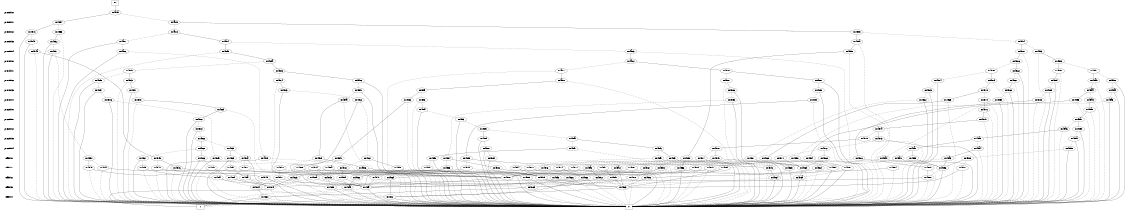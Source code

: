 digraph "DD" {
size = "7.5,10"
center = true;
edge [dir = none];
{ node [shape = plaintext];
  edge [style = invis];
  "CONST NODES" [style = invis];
" pre0_bit0 " -> " pre0_bit1 " -> " pre0_bit2 " -> " pre0_bit3 " -> " pre0_bit4 " -> " pre1_bit0 " -> " pre1_bit1 " -> " pre1_bit2 " -> " pre1_bit3 " -> " pre1_bit4 " -> " pre2_bit0 " -> " pre2_bit1 " -> " pre2_bit2 " -> " pre2_bit3 " -> " pre2_bit4 " -> " eff_bit0 " -> " eff_bit1 " -> " eff_bit2 " -> " eff_bit3 " -> " eff_bit4 " -> "CONST NODES"; 
}
{ rank = same; node [shape = box]; edge [style = invis];
"F0"; }
{ rank = same; " pre0_bit0 ";
"0x4a0a";
}
{ rank = same; " pre0_bit1 ";
"0x4954";
"0x4a09";
}
{ rank = same; " pre0_bit2 ";
"0x49b5";
"0x4953";
"0x4a08";
"0x494c";
}
{ rank = same; " pre0_bit3 ";
"0x4a07";
"0x494b";
"0x4a04";
"0x4952";
"0x495a";
"0x49b4";
}
{ rank = same; " pre0_bit4 ";
"0x4a06";
"0x4959";
"0x4987";
"0x49b3";
"0x4951";
"0x49db";
"0x4a03";
"0x494a";
}
{ rank = same; " pre1_bit0 ";
"0x4a02";
"0x49da";
"0x49b2";
"0x4986";
}
{ rank = same; " pre1_bit1 ";
"0x49c5";
"0x4962";
"0x4985";
"0x49d9";
"0x4a01";
"0x49e8";
"0x49b1";
"0x4990";
}
{ rank = same; " pre1_bit2 ";
"0x49bc";
"0x49c4";
"0x49d2";
"0x49e1";
"0x4984";
"0x4a00";
"0x4961";
"0x497f";
"0x49ab";
"0x498f";
"0x49b0";
"0x49e7";
"0x49d8";
}
{ rank = same; " pre1_bit3 ";
"0x49ff";
"0x4960";
"0x497e";
"0x49e0";
"0x4983";
"0x49c3";
"0x49e6";
"0x498e";
"0x49af";
"0x49aa";
"0x49d1";
"0x49d7";
"0x49bb";
}
{ rank = same; " pre1_bit4 ";
"0x495f";
"0x49ba";
"0x49d0";
"0x4982";
"0x49ec";
"0x49c2";
"0x49fe";
"0x49e5";
"0x4969";
"0x497d";
"0x498d";
"0x4995";
"0x49a9";
"0x49ae";
"0x49df";
"0x49d6";
}
{ rank = same; " pre2_bit0 ";
"0x49a8";
"0x49fd";
"0x49cf";
"0x497c";
}
{ rank = same; " pre2_bit1 ";
"0x49fc";
"0x497b";
"0x49a7";
"0x49ce";
}
{ rank = same; " pre2_bit2 ";
"0x497a";
"0x49a6";
"0x49fb";
"0x49cd";
"0x499b";
}
{ rank = same; " pre2_bit3 ";
"0x49cc";
"0x4979";
"0x49a5";
"0x49ef";
"0x4973";
"0x49fa";
"0x499a";
}
{ rank = same; " pre2_bit4 ";
"0x49a4";
"0x49c8";
"0x4972";
"0x49ee";
"0x49f9";
"0x49f6";
"0x49cb";
"0x49a1";
"0x4999";
"0x4978";
}
{ rank = same; " eff_bit0 ";
"0x495e";
"0x49ed";
"0x4a05";
"0x4950";
"0x49ca";
"0x49e4";
"0x4981";
"0x4958";
"0x4968";
"0x49ad";
"0x4998";
"0x49c6";
"0x496e";
"0x498c";
"0x49b9";
"0x4971";
"0x49f2";
"0x49c7";
"0x499e";
"0x49a0";
"0x49d5";
"0x49f5";
"0x4975";
"0x4949";
"0x49eb";
"0x49a3";
"0x4977";
"0x4994";
"0x49f8";
"0x49c9";
"0x49de";
"0x49c1";
}
{ rank = same; " eff_bit1 ";
"0x49dd";
"0x49be";
"0x49b8";
"0x49e2";
"0x49c0";
"0x4957";
"0x48f5";
"0x49a2";
"0x48fb";
"0x4946";
"0x4965";
"0x4967";
"0x4974";
"0x495d";
"0x49dc";
"0x4996";
"0x49d4";
"0x496b";
"0x496d";
"0x4993";
"0x4991";
"0x49f7";
"0x49f4";
"0x4989";
"0x498b";
"0x499d";
"0x49ea";
"0x49e9";
"0x48f0";
"0x4980";
"0x494f";
"0x4976";
"0x49ac";
"0x495b";
"0x4956";
"0x4948";
"0x499f";
"0x494e";
"0x49b6";
"0x4901";
"0x4997";
"0x49e3";
"0x4970";
"0x49f1";
}
{ rank = same; " eff_bit2 ";
"0x48ef";
"0x48fa";
"0x499c";
"0x4992";
"0x496a";
"0x49f3";
"0x4988";
"0x4955";
"0x4964";
"0x49f0";
"0x496c";
"0x4878";
"0x49d3";
"0x49bf";
"0x4923";
"0x4966";
"0x48f4";
"0x494d";
"0x496f";
"0x4900";
"0x495c";
"0x49b7";
"0x498a";
"0x49bd";
"0x4947";
}
{ rank = same; " eff_bit3 ";
"0x48ff";
"0x48ee";
"0x4963";
"0x487f";
"0x4865";
"0x48af";
"0x48dd";
}
{ rank = same; " eff_bit4 ";
"0x4860";
"0x4861";
}
{ rank = same; "CONST NODES";
{ node [shape = box]; "0x3ffa";
"0x3ff9";
}
}
"F0" -> "0x4a0a" [style = solid];
"0x4a0a" -> "0x4954";
"0x4a0a" -> "0x4a09" [style = dashed];
"0x4954" -> "0x494c";
"0x4954" -> "0x4953" [style = dashed];
"0x4a09" -> "0x49b5";
"0x4a09" -> "0x4a08" [style = dashed];
"0x49b5" -> "0x495a";
"0x49b5" -> "0x49b4" [style = dashed];
"0x4953" -> "0x4952";
"0x4953" -> "0x3ffa" [style = dashed];
"0x4a08" -> "0x4a04";
"0x4a08" -> "0x4a07" [style = dashed];
"0x494c" -> "0x3ffa";
"0x494c" -> "0x494b" [style = dashed];
"0x4a07" -> "0x3ffa";
"0x4a07" -> "0x4a06" [style = dashed];
"0x494b" -> "0x3ffa";
"0x494b" -> "0x494a" [style = dashed];
"0x4a04" -> "0x49db";
"0x4a04" -> "0x4a03" [style = dashed];
"0x4952" -> "0x3ffa";
"0x4952" -> "0x4951" [style = dashed];
"0x495a" -> "0x4959";
"0x495a" -> "0x3ffa" [style = dashed];
"0x49b4" -> "0x4987";
"0x49b4" -> "0x49b3" [style = dashed];
"0x4a06" -> "0x3ffa";
"0x4a06" -> "0x4a05" [style = dashed];
"0x4959" -> "0x4958";
"0x4959" -> "0x3ffa" [style = dashed];
"0x4987" -> "0x4986";
"0x4987" -> "0x3ffa" [style = dashed];
"0x49b3" -> "0x49b2";
"0x49b3" -> "0x3ffa" [style = dashed];
"0x4951" -> "0x3ffa";
"0x4951" -> "0x4950" [style = dashed];
"0x49db" -> "0x49da";
"0x49db" -> "0x3ffa" [style = dashed];
"0x4a03" -> "0x4a02";
"0x4a03" -> "0x3ffa" [style = dashed];
"0x494a" -> "0x4949";
"0x494a" -> "0x3ffa" [style = dashed];
"0x4a02" -> "0x49e8";
"0x4a02" -> "0x4a01" [style = dashed];
"0x49da" -> "0x49c5";
"0x49da" -> "0x49d9" [style = dashed];
"0x49b2" -> "0x4990";
"0x49b2" -> "0x49b1" [style = dashed];
"0x4986" -> "0x4962";
"0x4986" -> "0x4985" [style = dashed];
"0x49c5" -> "0x49bc";
"0x49c5" -> "0x49c4" [style = dashed];
"0x4962" -> "0x3ffa";
"0x4962" -> "0x4961" [style = dashed];
"0x4985" -> "0x497f";
"0x4985" -> "0x4984" [style = dashed];
"0x49d9" -> "0x49d2";
"0x49d9" -> "0x49d8" [style = dashed];
"0x4a01" -> "0x4a00";
"0x4a01" -> "0x3ffa" [style = dashed];
"0x49e8" -> "0x49e1";
"0x49e8" -> "0x49e7" [style = dashed];
"0x49b1" -> "0x49ab";
"0x49b1" -> "0x49b0" [style = dashed];
"0x4990" -> "0x498f";
"0x4990" -> "0x3ffa" [style = dashed];
"0x49bc" -> "0x3ffa";
"0x49bc" -> "0x49bb" [style = dashed];
"0x49c4" -> "0x49c3";
"0x49c4" -> "0x3ffa" [style = dashed];
"0x49d2" -> "0x49d1";
"0x49d2" -> "0x3ffa" [style = dashed];
"0x49e1" -> "0x3ffa";
"0x49e1" -> "0x49e0" [style = dashed];
"0x4984" -> "0x3ffa";
"0x4984" -> "0x4983" [style = dashed];
"0x4a00" -> "0x49ff";
"0x4a00" -> "0x3ffa" [style = dashed];
"0x4961" -> "0x4960";
"0x4961" -> "0x3ffa" [style = dashed];
"0x497f" -> "0x497e";
"0x497f" -> "0x3ffa" [style = dashed];
"0x49ab" -> "0x49aa";
"0x49ab" -> "0x3ffa" [style = dashed];
"0x498f" -> "0x3ffa";
"0x498f" -> "0x498e" [style = dashed];
"0x49b0" -> "0x3ffa";
"0x49b0" -> "0x49af" [style = dashed];
"0x49e7" -> "0x49e6";
"0x49e7" -> "0x3ffa" [style = dashed];
"0x49d8" -> "0x3ffa";
"0x49d8" -> "0x49d7" [style = dashed];
"0x49ff" -> "0x49ec";
"0x49ff" -> "0x49fe" [style = dashed];
"0x4960" -> "0x3ffa";
"0x4960" -> "0x495f" [style = dashed];
"0x497e" -> "0x4969";
"0x497e" -> "0x497d" [style = dashed];
"0x49e0" -> "0x3ffa";
"0x49e0" -> "0x49df" [style = dashed];
"0x4983" -> "0x3ffa";
"0x4983" -> "0x4982" [style = dashed];
"0x49c3" -> "0x3ffa";
"0x49c3" -> "0x49c2" [style = dashed];
"0x49e6" -> "0x3ffa";
"0x49e6" -> "0x49e5" [style = dashed];
"0x498e" -> "0x3ffa";
"0x498e" -> "0x498d" [style = dashed];
"0x49af" -> "0x3ffa";
"0x49af" -> "0x49ae" [style = dashed];
"0x49aa" -> "0x4995";
"0x49aa" -> "0x49a9" [style = dashed];
"0x49d1" -> "0x3ffa";
"0x49d1" -> "0x49d0" [style = dashed];
"0x49d7" -> "0x3ffa";
"0x49d7" -> "0x49d6" [style = dashed];
"0x49bb" -> "0x3ffa";
"0x49bb" -> "0x49ba" [style = dashed];
"0x495f" -> "0x3ffa";
"0x495f" -> "0x495e" [style = dashed];
"0x49ba" -> "0x49b9";
"0x49ba" -> "0x3ffa" [style = dashed];
"0x49d0" -> "0x49cf";
"0x49d0" -> "0x3ffa" [style = dashed];
"0x4982" -> "0x3ffa";
"0x4982" -> "0x4981" [style = dashed];
"0x49ec" -> "0x49eb";
"0x49ec" -> "0x3ffa" [style = dashed];
"0x49c2" -> "0x3ffa";
"0x49c2" -> "0x49c1" [style = dashed];
"0x49fe" -> "0x49fd";
"0x49fe" -> "0x3ffa" [style = dashed];
"0x49e5" -> "0x3ffa";
"0x49e5" -> "0x49e4" [style = dashed];
"0x4969" -> "0x4968";
"0x4969" -> "0x3ffa" [style = dashed];
"0x497d" -> "0x497c";
"0x497d" -> "0x3ffa" [style = dashed];
"0x498d" -> "0x498c";
"0x498d" -> "0x3ffa" [style = dashed];
"0x4995" -> "0x4994";
"0x4995" -> "0x3ffa" [style = dashed];
"0x49a9" -> "0x49a8";
"0x49a9" -> "0x3ffa" [style = dashed];
"0x49ae" -> "0x3ffa";
"0x49ae" -> "0x49ad" [style = dashed];
"0x49df" -> "0x49de";
"0x49df" -> "0x3ffa" [style = dashed];
"0x49d6" -> "0x3ffa";
"0x49d6" -> "0x49d5" [style = dashed];
"0x49a8" -> "0x49a7";
"0x49a8" -> "0x3ffa" [style = dashed];
"0x49fd" -> "0x3ffa";
"0x49fd" -> "0x49fc" [style = dashed];
"0x49cf" -> "0x49ce";
"0x49cf" -> "0x3ffa" [style = dashed];
"0x497c" -> "0x497b";
"0x497c" -> "0x3ffa" [style = dashed];
"0x49fc" -> "0x3ffa";
"0x49fc" -> "0x49fb" [style = dashed];
"0x497b" -> "0x497a";
"0x497b" -> "0x3ffa" [style = dashed];
"0x49a7" -> "0x499b";
"0x49a7" -> "0x49a6" [style = dashed];
"0x49ce" -> "0x3ffa";
"0x49ce" -> "0x49cd" [style = dashed];
"0x497a" -> "0x4973";
"0x497a" -> "0x4979" [style = dashed];
"0x49a6" -> "0x49a5";
"0x49a6" -> "0x3ffa" [style = dashed];
"0x49fb" -> "0x49ef";
"0x49fb" -> "0x49fa" [style = dashed];
"0x49cd" -> "0x3ffa";
"0x49cd" -> "0x49cc" [style = dashed];
"0x499b" -> "0x3ffa";
"0x499b" -> "0x499a" [style = dashed];
"0x49cc" -> "0x49c8";
"0x49cc" -> "0x49cb" [style = dashed];
"0x4979" -> "0x4978";
"0x4979" -> "0x3ffa" [style = dashed];
"0x49a5" -> "0x49a1";
"0x49a5" -> "0x49a4" [style = dashed];
"0x49ef" -> "0x3ffa";
"0x49ef" -> "0x49ee" [style = dashed];
"0x4973" -> "0x3ffa";
"0x4973" -> "0x4972" [style = dashed];
"0x49fa" -> "0x49f6";
"0x49fa" -> "0x49f9" [style = dashed];
"0x499a" -> "0x3ffa";
"0x499a" -> "0x4999" [style = dashed];
"0x49a4" -> "0x49a3";
"0x49a4" -> "0x3ffa" [style = dashed];
"0x49c8" -> "0x49c6";
"0x49c8" -> "0x49c7" [style = dashed];
"0x4972" -> "0x496e";
"0x4972" -> "0x4971" [style = dashed];
"0x49ee" -> "0x3ffa";
"0x49ee" -> "0x49ed" [style = dashed];
"0x49f9" -> "0x49f8";
"0x49f9" -> "0x3ffa" [style = dashed];
"0x49f6" -> "0x49f2";
"0x49f6" -> "0x49f5" [style = dashed];
"0x49cb" -> "0x49c9";
"0x49cb" -> "0x49ca" [style = dashed];
"0x49a1" -> "0x499e";
"0x49a1" -> "0x49a0" [style = dashed];
"0x4999" -> "0x3ffa";
"0x4999" -> "0x4998" [style = dashed];
"0x4978" -> "0x4975";
"0x4978" -> "0x4977" [style = dashed];
"0x495e" -> "0x495b";
"0x495e" -> "0x495d" [style = dashed];
"0x49ed" -> "0x3ffa";
"0x49ed" -> "0x49bd" [style = dashed];
"0x4a05" -> "0x3ffa";
"0x4a05" -> "0x4900" [style = dashed];
"0x4950" -> "0x494e";
"0x4950" -> "0x494f" [style = dashed];
"0x49ca" -> "0x3ffa";
"0x49ca" -> "0x4901" [style = dashed];
"0x49e4" -> "0x49e2";
"0x49e4" -> "0x49e3" [style = dashed];
"0x4981" -> "0x3ffa";
"0x4981" -> "0x4980" [style = dashed];
"0x4958" -> "0x4956";
"0x4958" -> "0x4957" [style = dashed];
"0x4968" -> "0x4965";
"0x4968" -> "0x4967" [style = dashed];
"0x49ad" -> "0x3ffa";
"0x49ad" -> "0x49ac" [style = dashed];
"0x4998" -> "0x4996";
"0x4998" -> "0x4997" [style = dashed];
"0x49c6" -> "0x3ffa";
"0x49c6" -> "0x48f0" [style = dashed];
"0x496e" -> "0x496b";
"0x496e" -> "0x496d" [style = dashed];
"0x498c" -> "0x4989";
"0x498c" -> "0x498b" [style = dashed];
"0x49b9" -> "0x49b6";
"0x49b9" -> "0x49b8" [style = dashed];
"0x4971" -> "0x496b";
"0x4971" -> "0x4970" [style = dashed];
"0x49f2" -> "0x3ffa";
"0x49f2" -> "0x49f1" [style = dashed];
"0x49c7" -> "0x3ffa";
"0x49c7" -> "0x48f5" [style = dashed];
"0x499e" -> "0x4996";
"0x499e" -> "0x499d" [style = dashed];
"0x49a0" -> "0x4996";
"0x49a0" -> "0x499f" [style = dashed];
"0x49d5" -> "0x3ffa";
"0x49d5" -> "0x49d4" [style = dashed];
"0x49f5" -> "0x3ffa";
"0x49f5" -> "0x49f4" [style = dashed];
"0x4975" -> "0x496b";
"0x4975" -> "0x4974" [style = dashed];
"0x4949" -> "0x4946";
"0x4949" -> "0x4948" [style = dashed];
"0x49eb" -> "0x49e9";
"0x49eb" -> "0x49ea" [style = dashed];
"0x49a3" -> "0x4996";
"0x49a3" -> "0x49a2" [style = dashed];
"0x4977" -> "0x496b";
"0x4977" -> "0x4976" [style = dashed];
"0x4994" -> "0x4991";
"0x4994" -> "0x4993" [style = dashed];
"0x49f8" -> "0x3ffa";
"0x49f8" -> "0x49f7" [style = dashed];
"0x49c9" -> "0x3ffa";
"0x49c9" -> "0x48fb" [style = dashed];
"0x49de" -> "0x49dc";
"0x49de" -> "0x49dd" [style = dashed];
"0x49c1" -> "0x49be";
"0x49c1" -> "0x49c0" [style = dashed];
"0x49dd" -> "0x4947";
"0x49dd" -> "0x49bd" [style = dashed];
"0x49be" -> "0x3ffa";
"0x49be" -> "0x49bd" [style = dashed];
"0x49b8" -> "0x49b7";
"0x49b8" -> "0x3ffa" [style = dashed];
"0x49e2" -> "0x3ffa";
"0x49e2" -> "0x4900" [style = dashed];
"0x49c0" -> "0x49bf";
"0x49c0" -> "0x3ffa" [style = dashed];
"0x4957" -> "0x4900";
"0x4957" -> "0x4878" [style = dashed];
"0x48f5" -> "0x48f4";
"0x48f5" -> "0x3ffa" [style = dashed];
"0x49a2" -> "0x4963";
"0x49a2" -> "0x4900" [style = dashed];
"0x48fb" -> "0x48fa";
"0x48fb" -> "0x3ffa" [style = dashed];
"0x4946" -> "0x4900";
"0x4946" -> "0x3ffa" [style = dashed];
"0x4965" -> "0x3ffa";
"0x4965" -> "0x4964" [style = dashed];
"0x4967" -> "0x4966";
"0x4967" -> "0x4878" [style = dashed];
"0x4974" -> "0x496c";
"0x4974" -> "0x4878" [style = dashed];
"0x495d" -> "0x495c";
"0x495d" -> "0x3ffa" [style = dashed];
"0x49dc" -> "0x4964";
"0x49dc" -> "0x3ffa" [style = dashed];
"0x4996" -> "0x3ffa";
"0x4996" -> "0x4988" [style = dashed];
"0x49d4" -> "0x49d3";
"0x49d4" -> "0x4900" [style = dashed];
"0x496b" -> "0x496a";
"0x496b" -> "0x3ffa" [style = dashed];
"0x496d" -> "0x496c";
"0x496d" -> "0x3ffa" [style = dashed];
"0x4993" -> "0x4992";
"0x4993" -> "0x4878" [style = dashed];
"0x4991" -> "0x3ffa";
"0x4991" -> "0x496a" [style = dashed];
"0x49f7" -> "0x49bd";
"0x49f7" -> "0x4923" [style = dashed];
"0x49f4" -> "0x49f3";
"0x49f4" -> "0x49bd" [style = dashed];
"0x4989" -> "0x4988";
"0x4989" -> "0x3ffa" [style = dashed];
"0x498b" -> "0x498a";
"0x498b" -> "0x3ffa" [style = dashed];
"0x499d" -> "0x499c";
"0x499d" -> "0x3ffa" [style = dashed];
"0x49ea" -> "0x4900";
"0x49ea" -> "0x4923" [style = dashed];
"0x49e9" -> "0x3ffa";
"0x49e9" -> "0x494d" [style = dashed];
"0x48f0" -> "0x48ef";
"0x48f0" -> "0x3ffa" [style = dashed];
"0x4980" -> "0x4966";
"0x4980" -> "0x4900" [style = dashed];
"0x494f" -> "0x48ff";
"0x494f" -> "0x3ffa" [style = dashed];
"0x4976" -> "0x496c";
"0x4976" -> "0x4900" [style = dashed];
"0x49ac" -> "0x4992";
"0x49ac" -> "0x4900" [style = dashed];
"0x495b" -> "0x3ffa";
"0x495b" -> "0x4878" [style = dashed];
"0x4956" -> "0x3ffa";
"0x4956" -> "0x4955" [style = dashed];
"0x4948" -> "0x4947";
"0x4948" -> "0x3ffa" [style = dashed];
"0x499f" -> "0x4963";
"0x499f" -> "0x4878" [style = dashed];
"0x494e" -> "0x494d";
"0x494e" -> "0x3ffa" [style = dashed];
"0x49b6" -> "0x4955";
"0x49b6" -> "0x3ffa" [style = dashed];
"0x4901" -> "0x48ef";
"0x4901" -> "0x4900" [style = dashed];
"0x4997" -> "0x4963";
"0x4997" -> "0x3ffa" [style = dashed];
"0x49e3" -> "0x48ff";
"0x49e3" -> "0x49bd" [style = dashed];
"0x4970" -> "0x496f";
"0x4970" -> "0x3ffa" [style = dashed];
"0x49f1" -> "0x49f0";
"0x49f1" -> "0x49bd" [style = dashed];
"0x48ef" -> "0x487f";
"0x48ef" -> "0x48ee" [style = dashed];
"0x48fa" -> "0x487f";
"0x48fa" -> "0x48af" [style = dashed];
"0x499c" -> "0x4963";
"0x499c" -> "0x487f" [style = dashed];
"0x4992" -> "0x48ff";
"0x4992" -> "0x4963" [style = dashed];
"0x496a" -> "0x3ffa";
"0x496a" -> "0x48ff" [style = dashed];
"0x49f3" -> "0x4963";
"0x49f3" -> "0x48ff" [style = dashed];
"0x4988" -> "0x48ee";
"0x4988" -> "0x3ffa" [style = dashed];
"0x4955" -> "0x3ffa";
"0x4955" -> "0x4865" [style = dashed];
"0x4964" -> "0x3ffa";
"0x4964" -> "0x4963" [style = dashed];
"0x49f0" -> "0x4963";
"0x49f0" -> "0x4865" [style = dashed];
"0x496c" -> "0x4861";
"0x496c" -> "0x3ffa" [style = dashed];
"0x4878" -> "0x4865";
"0x4878" -> "0x3ffa" [style = dashed];
"0x49d3" -> "0x48ff";
"0x49d3" -> "0x48ee" [style = dashed];
"0x49bf" -> "0x48ff";
"0x49bf" -> "0x48af" [style = dashed];
"0x4923" -> "0x487f";
"0x4923" -> "0x3ffa" [style = dashed];
"0x4966" -> "0x48af";
"0x4966" -> "0x3ffa" [style = dashed];
"0x48f4" -> "0x487f";
"0x48f4" -> "0x48dd" [style = dashed];
"0x494d" -> "0x3ffa";
"0x494d" -> "0x48ee" [style = dashed];
"0x496f" -> "0x4861";
"0x496f" -> "0x48ff" [style = dashed];
"0x4900" -> "0x48ff";
"0x4900" -> "0x3ffa" [style = dashed];
"0x495c" -> "0x48af";
"0x495c" -> "0x48ff" [style = dashed];
"0x49b7" -> "0x48ff";
"0x49b7" -> "0x48dd" [style = dashed];
"0x498a" -> "0x48ff";
"0x498a" -> "0x487f" [style = dashed];
"0x49bd" -> "0x4963";
"0x49bd" -> "0x3ffa" [style = dashed];
"0x4947" -> "0x48ff";
"0x4947" -> "0x4865" [style = dashed];
"0x48ff" -> "0x3ffa";
"0x48ff" -> "0x4860" [style = dashed];
"0x48ee" -> "0x3ffa";
"0x48ee" -> "0x4861" [style = dashed];
"0x4963" -> "0x4861";
"0x4963" -> "0x3ffa" [style = dashed];
"0x487f" -> "0x3ff9";
"0x487f" -> "0x3ffa" [style = dashed];
"0x4865" -> "0x4860";
"0x4865" -> "0x3ffa" [style = dashed];
"0x48af" -> "0x3ffa";
"0x48af" -> "0x3ff9" [style = dashed];
"0x48dd" -> "0x4860";
"0x48dd" -> "0x4861" [style = dashed];
"0x4860" -> "0x3ff9";
"0x4860" -> "0x3ffa" [style = dashed];
"0x4861" -> "0x3ffa";
"0x4861" -> "0x3ff9" [style = dashed];
"0x3ffa" [label = "0"];
"0x3ff9" [label = "1"];
}
